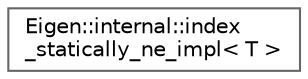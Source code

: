 digraph "类继承关系图"
{
 // LATEX_PDF_SIZE
  bgcolor="transparent";
  edge [fontname=Helvetica,fontsize=10,labelfontname=Helvetica,labelfontsize=10];
  node [fontname=Helvetica,fontsize=10,shape=box,height=0.2,width=0.4];
  rankdir="LR";
  Node0 [id="Node000000",label="Eigen::internal::index\l_statically_ne_impl\< T \>",height=0.2,width=0.4,color="grey40", fillcolor="white", style="filled",URL="$struct_eigen_1_1internal_1_1index__statically__ne__impl.html",tooltip=" "];
}
